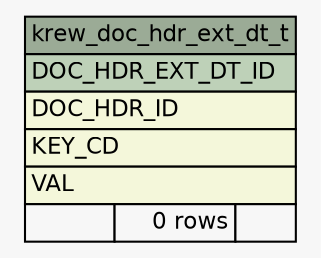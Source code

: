 // dot 2.28.0 on Mac OS X 10.7.2
// SchemaSpy rev 590
digraph "krew_doc_hdr_ext_dt_t" {
  graph [
    rankdir="RL"
    bgcolor="#f7f7f7"
    nodesep="0.18"
    ranksep="0.46"
    fontname="Helvetica"
    fontsize="11"
  ];
  node [
    fontname="Helvetica"
    fontsize="11"
    shape="plaintext"
  ];
  edge [
    arrowsize="0.8"
  ];
  "krew_doc_hdr_ext_dt_t" [
    label=<
    <TABLE BORDER="0" CELLBORDER="1" CELLSPACING="0" BGCOLOR="#ffffff">
      <TR><TD COLSPAN="3" BGCOLOR="#9bab96" ALIGN="CENTER">krew_doc_hdr_ext_dt_t</TD></TR>
      <TR><TD PORT="DOC_HDR_EXT_DT_ID" COLSPAN="3" BGCOLOR="#bed1b8" ALIGN="LEFT">DOC_HDR_EXT_DT_ID</TD></TR>
      <TR><TD PORT="DOC_HDR_ID" COLSPAN="3" BGCOLOR="#f4f7da" ALIGN="LEFT">DOC_HDR_ID</TD></TR>
      <TR><TD PORT="KEY_CD" COLSPAN="3" BGCOLOR="#f4f7da" ALIGN="LEFT">KEY_CD</TD></TR>
      <TR><TD PORT="VAL" COLSPAN="3" BGCOLOR="#f4f7da" ALIGN="LEFT">VAL</TD></TR>
      <TR><TD ALIGN="LEFT" BGCOLOR="#f7f7f7">  </TD><TD ALIGN="RIGHT" BGCOLOR="#f7f7f7">0 rows</TD><TD ALIGN="RIGHT" BGCOLOR="#f7f7f7">  </TD></TR>
    </TABLE>>
    URL="tables/krew_doc_hdr_ext_dt_t.html"
    tooltip="krew_doc_hdr_ext_dt_t"
  ];
}
